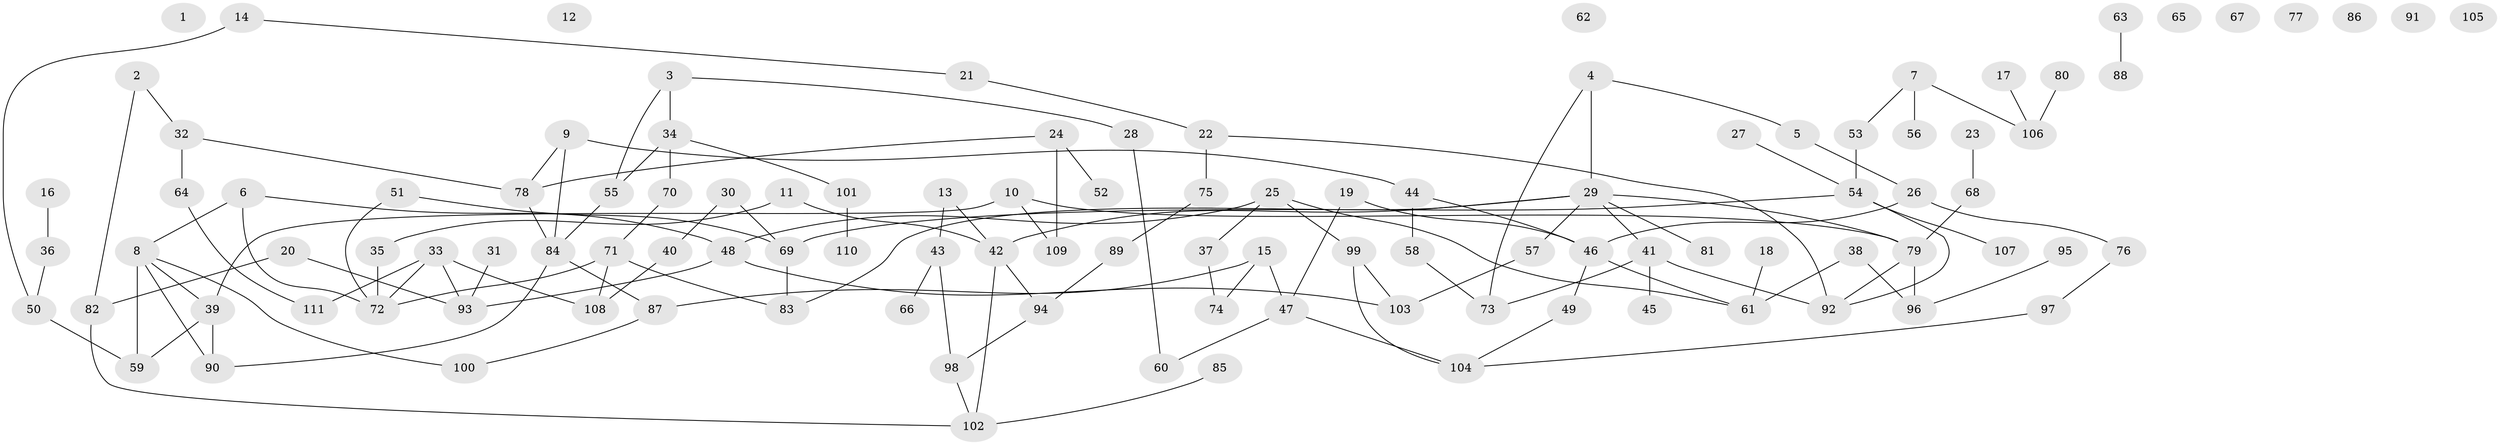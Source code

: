 // Generated by graph-tools (version 1.1) at 2025/25/03/09/25 03:25:20]
// undirected, 111 vertices, 135 edges
graph export_dot {
graph [start="1"]
  node [color=gray90,style=filled];
  1;
  2;
  3;
  4;
  5;
  6;
  7;
  8;
  9;
  10;
  11;
  12;
  13;
  14;
  15;
  16;
  17;
  18;
  19;
  20;
  21;
  22;
  23;
  24;
  25;
  26;
  27;
  28;
  29;
  30;
  31;
  32;
  33;
  34;
  35;
  36;
  37;
  38;
  39;
  40;
  41;
  42;
  43;
  44;
  45;
  46;
  47;
  48;
  49;
  50;
  51;
  52;
  53;
  54;
  55;
  56;
  57;
  58;
  59;
  60;
  61;
  62;
  63;
  64;
  65;
  66;
  67;
  68;
  69;
  70;
  71;
  72;
  73;
  74;
  75;
  76;
  77;
  78;
  79;
  80;
  81;
  82;
  83;
  84;
  85;
  86;
  87;
  88;
  89;
  90;
  91;
  92;
  93;
  94;
  95;
  96;
  97;
  98;
  99;
  100;
  101;
  102;
  103;
  104;
  105;
  106;
  107;
  108;
  109;
  110;
  111;
  2 -- 32;
  2 -- 82;
  3 -- 28;
  3 -- 34;
  3 -- 55;
  4 -- 5;
  4 -- 29;
  4 -- 73;
  5 -- 26;
  6 -- 8;
  6 -- 48;
  6 -- 72;
  7 -- 53;
  7 -- 56;
  7 -- 106;
  8 -- 39;
  8 -- 59;
  8 -- 90;
  8 -- 100;
  9 -- 44;
  9 -- 78;
  9 -- 84;
  10 -- 39;
  10 -- 79;
  10 -- 109;
  11 -- 35;
  11 -- 42;
  13 -- 42;
  13 -- 43;
  14 -- 21;
  14 -- 50;
  15 -- 47;
  15 -- 74;
  15 -- 87;
  16 -- 36;
  17 -- 106;
  18 -- 61;
  19 -- 46;
  19 -- 47;
  20 -- 82;
  20 -- 93;
  21 -- 22;
  22 -- 75;
  22 -- 92;
  23 -- 68;
  24 -- 52;
  24 -- 78;
  24 -- 109;
  25 -- 37;
  25 -- 48;
  25 -- 61;
  25 -- 99;
  26 -- 46;
  26 -- 76;
  27 -- 54;
  28 -- 60;
  29 -- 41;
  29 -- 42;
  29 -- 57;
  29 -- 79;
  29 -- 81;
  29 -- 83;
  30 -- 40;
  30 -- 69;
  31 -- 93;
  32 -- 64;
  32 -- 78;
  33 -- 72;
  33 -- 93;
  33 -- 108;
  33 -- 111;
  34 -- 55;
  34 -- 70;
  34 -- 101;
  35 -- 72;
  36 -- 50;
  37 -- 74;
  38 -- 61;
  38 -- 96;
  39 -- 59;
  39 -- 90;
  40 -- 108;
  41 -- 45;
  41 -- 73;
  41 -- 92;
  42 -- 94;
  42 -- 102;
  43 -- 66;
  43 -- 98;
  44 -- 46;
  44 -- 58;
  46 -- 49;
  46 -- 61;
  47 -- 60;
  47 -- 104;
  48 -- 93;
  48 -- 103;
  49 -- 104;
  50 -- 59;
  51 -- 69;
  51 -- 72;
  53 -- 54;
  54 -- 69;
  54 -- 92;
  54 -- 107;
  55 -- 84;
  57 -- 103;
  58 -- 73;
  63 -- 88;
  64 -- 111;
  68 -- 79;
  69 -- 83;
  70 -- 71;
  71 -- 72;
  71 -- 83;
  71 -- 108;
  75 -- 89;
  76 -- 97;
  78 -- 84;
  79 -- 92;
  79 -- 96;
  80 -- 106;
  82 -- 102;
  84 -- 87;
  84 -- 90;
  85 -- 102;
  87 -- 100;
  89 -- 94;
  94 -- 98;
  95 -- 96;
  97 -- 104;
  98 -- 102;
  99 -- 103;
  99 -- 104;
  101 -- 110;
}
